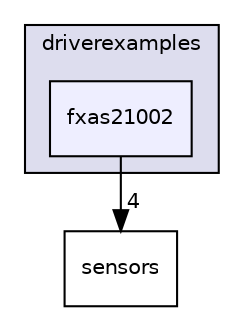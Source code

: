 digraph "driverexamples/fxas21002" {
  compound=true
  node [ fontsize="10", fontname="Helvetica"];
  edge [ labelfontsize="10", labelfontname="Helvetica"];
  subgraph clusterdir_63958a0a083234c4c5a126855d7f4594 {
    graph [ bgcolor="#ddddee", pencolor="black", label="driverexamples" fontname="Helvetica", fontsize="10", URL="dir_63958a0a083234c4c5a126855d7f4594.html"]
  dir_7f709eeecfc0a86c028437d22cedea1b [shape=box, label="fxas21002", style="filled", fillcolor="#eeeeff", pencolor="black", URL="dir_7f709eeecfc0a86c028437d22cedea1b.html"];
  }
  dir_c77a8e2546a9c75bbba96be2ef542c8e [shape=box label="sensors" URL="dir_c77a8e2546a9c75bbba96be2ef542c8e.html"];
  dir_7f709eeecfc0a86c028437d22cedea1b->dir_c77a8e2546a9c75bbba96be2ef542c8e [headlabel="4", labeldistance=1.5 headhref="dir_000055_000084.html"];
}
